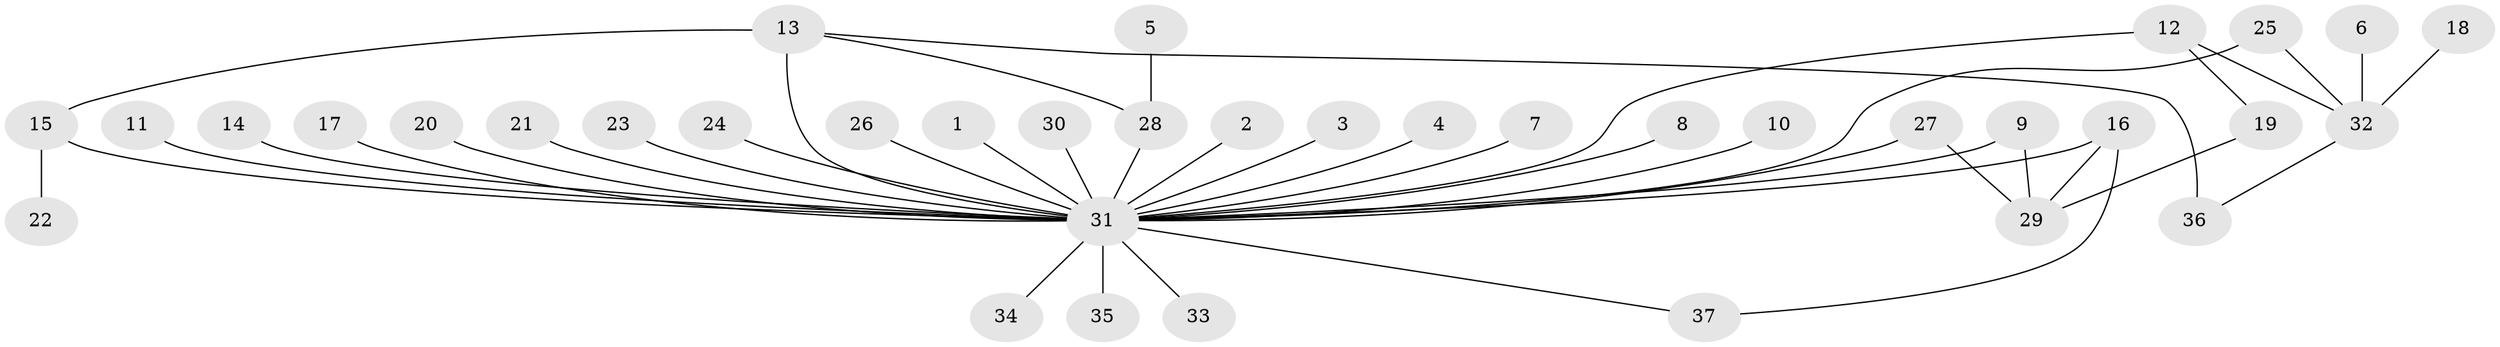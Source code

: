 // original degree distribution, {4: 0.06521739130434782, 34: 0.010869565217391304, 5: 0.03260869565217391, 1: 0.6086956521739131, 8: 0.010869565217391304, 6: 0.010869565217391304, 3: 0.08695652173913043, 7: 0.010869565217391304, 2: 0.16304347826086957}
// Generated by graph-tools (version 1.1) at 2025/36/03/04/25 23:36:40]
// undirected, 37 vertices, 44 edges
graph export_dot {
  node [color=gray90,style=filled];
  1;
  2;
  3;
  4;
  5;
  6;
  7;
  8;
  9;
  10;
  11;
  12;
  13;
  14;
  15;
  16;
  17;
  18;
  19;
  20;
  21;
  22;
  23;
  24;
  25;
  26;
  27;
  28;
  29;
  30;
  31;
  32;
  33;
  34;
  35;
  36;
  37;
  1 -- 31 [weight=1.0];
  2 -- 31 [weight=1.0];
  3 -- 31 [weight=1.0];
  4 -- 31 [weight=1.0];
  5 -- 28 [weight=1.0];
  6 -- 32 [weight=1.0];
  7 -- 31 [weight=1.0];
  8 -- 31 [weight=1.0];
  9 -- 29 [weight=1.0];
  9 -- 31 [weight=1.0];
  10 -- 31 [weight=1.0];
  11 -- 31 [weight=1.0];
  12 -- 19 [weight=1.0];
  12 -- 31 [weight=1.0];
  12 -- 32 [weight=1.0];
  13 -- 15 [weight=1.0];
  13 -- 28 [weight=1.0];
  13 -- 31 [weight=2.0];
  13 -- 36 [weight=1.0];
  14 -- 31 [weight=1.0];
  15 -- 22 [weight=1.0];
  15 -- 31 [weight=1.0];
  16 -- 29 [weight=1.0];
  16 -- 31 [weight=1.0];
  16 -- 37 [weight=1.0];
  17 -- 31 [weight=1.0];
  18 -- 32 [weight=1.0];
  19 -- 29 [weight=1.0];
  20 -- 31 [weight=1.0];
  21 -- 31 [weight=1.0];
  23 -- 31 [weight=1.0];
  24 -- 31 [weight=1.0];
  25 -- 31 [weight=1.0];
  25 -- 32 [weight=1.0];
  26 -- 31 [weight=1.0];
  27 -- 29 [weight=1.0];
  27 -- 31 [weight=1.0];
  28 -- 31 [weight=1.0];
  30 -- 31 [weight=1.0];
  31 -- 33 [weight=1.0];
  31 -- 34 [weight=1.0];
  31 -- 35 [weight=2.0];
  31 -- 37 [weight=1.0];
  32 -- 36 [weight=1.0];
}
